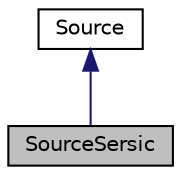 digraph "SourceSersic"
{
 // LATEX_PDF_SIZE
  edge [fontname="Helvetica",fontsize="10",labelfontname="Helvetica",labelfontsize="10"];
  node [fontname="Helvetica",fontsize="10",shape=record];
  Node0 [label="SourceSersic",height=0.2,width=0.4,color="black", fillcolor="grey75", style="filled", fontcolor="black",tooltip="Class for sources described by a Sersic profile."];
  Node1 -> Node0 [dir="back",color="midnightblue",fontsize="10",style="solid",fontname="Helvetica"];
  Node1 [label="Source",height=0.2,width=0.4,color="black", fillcolor="white", style="filled",URL="$class_source.html",tooltip="Base class for all sources."];
}
